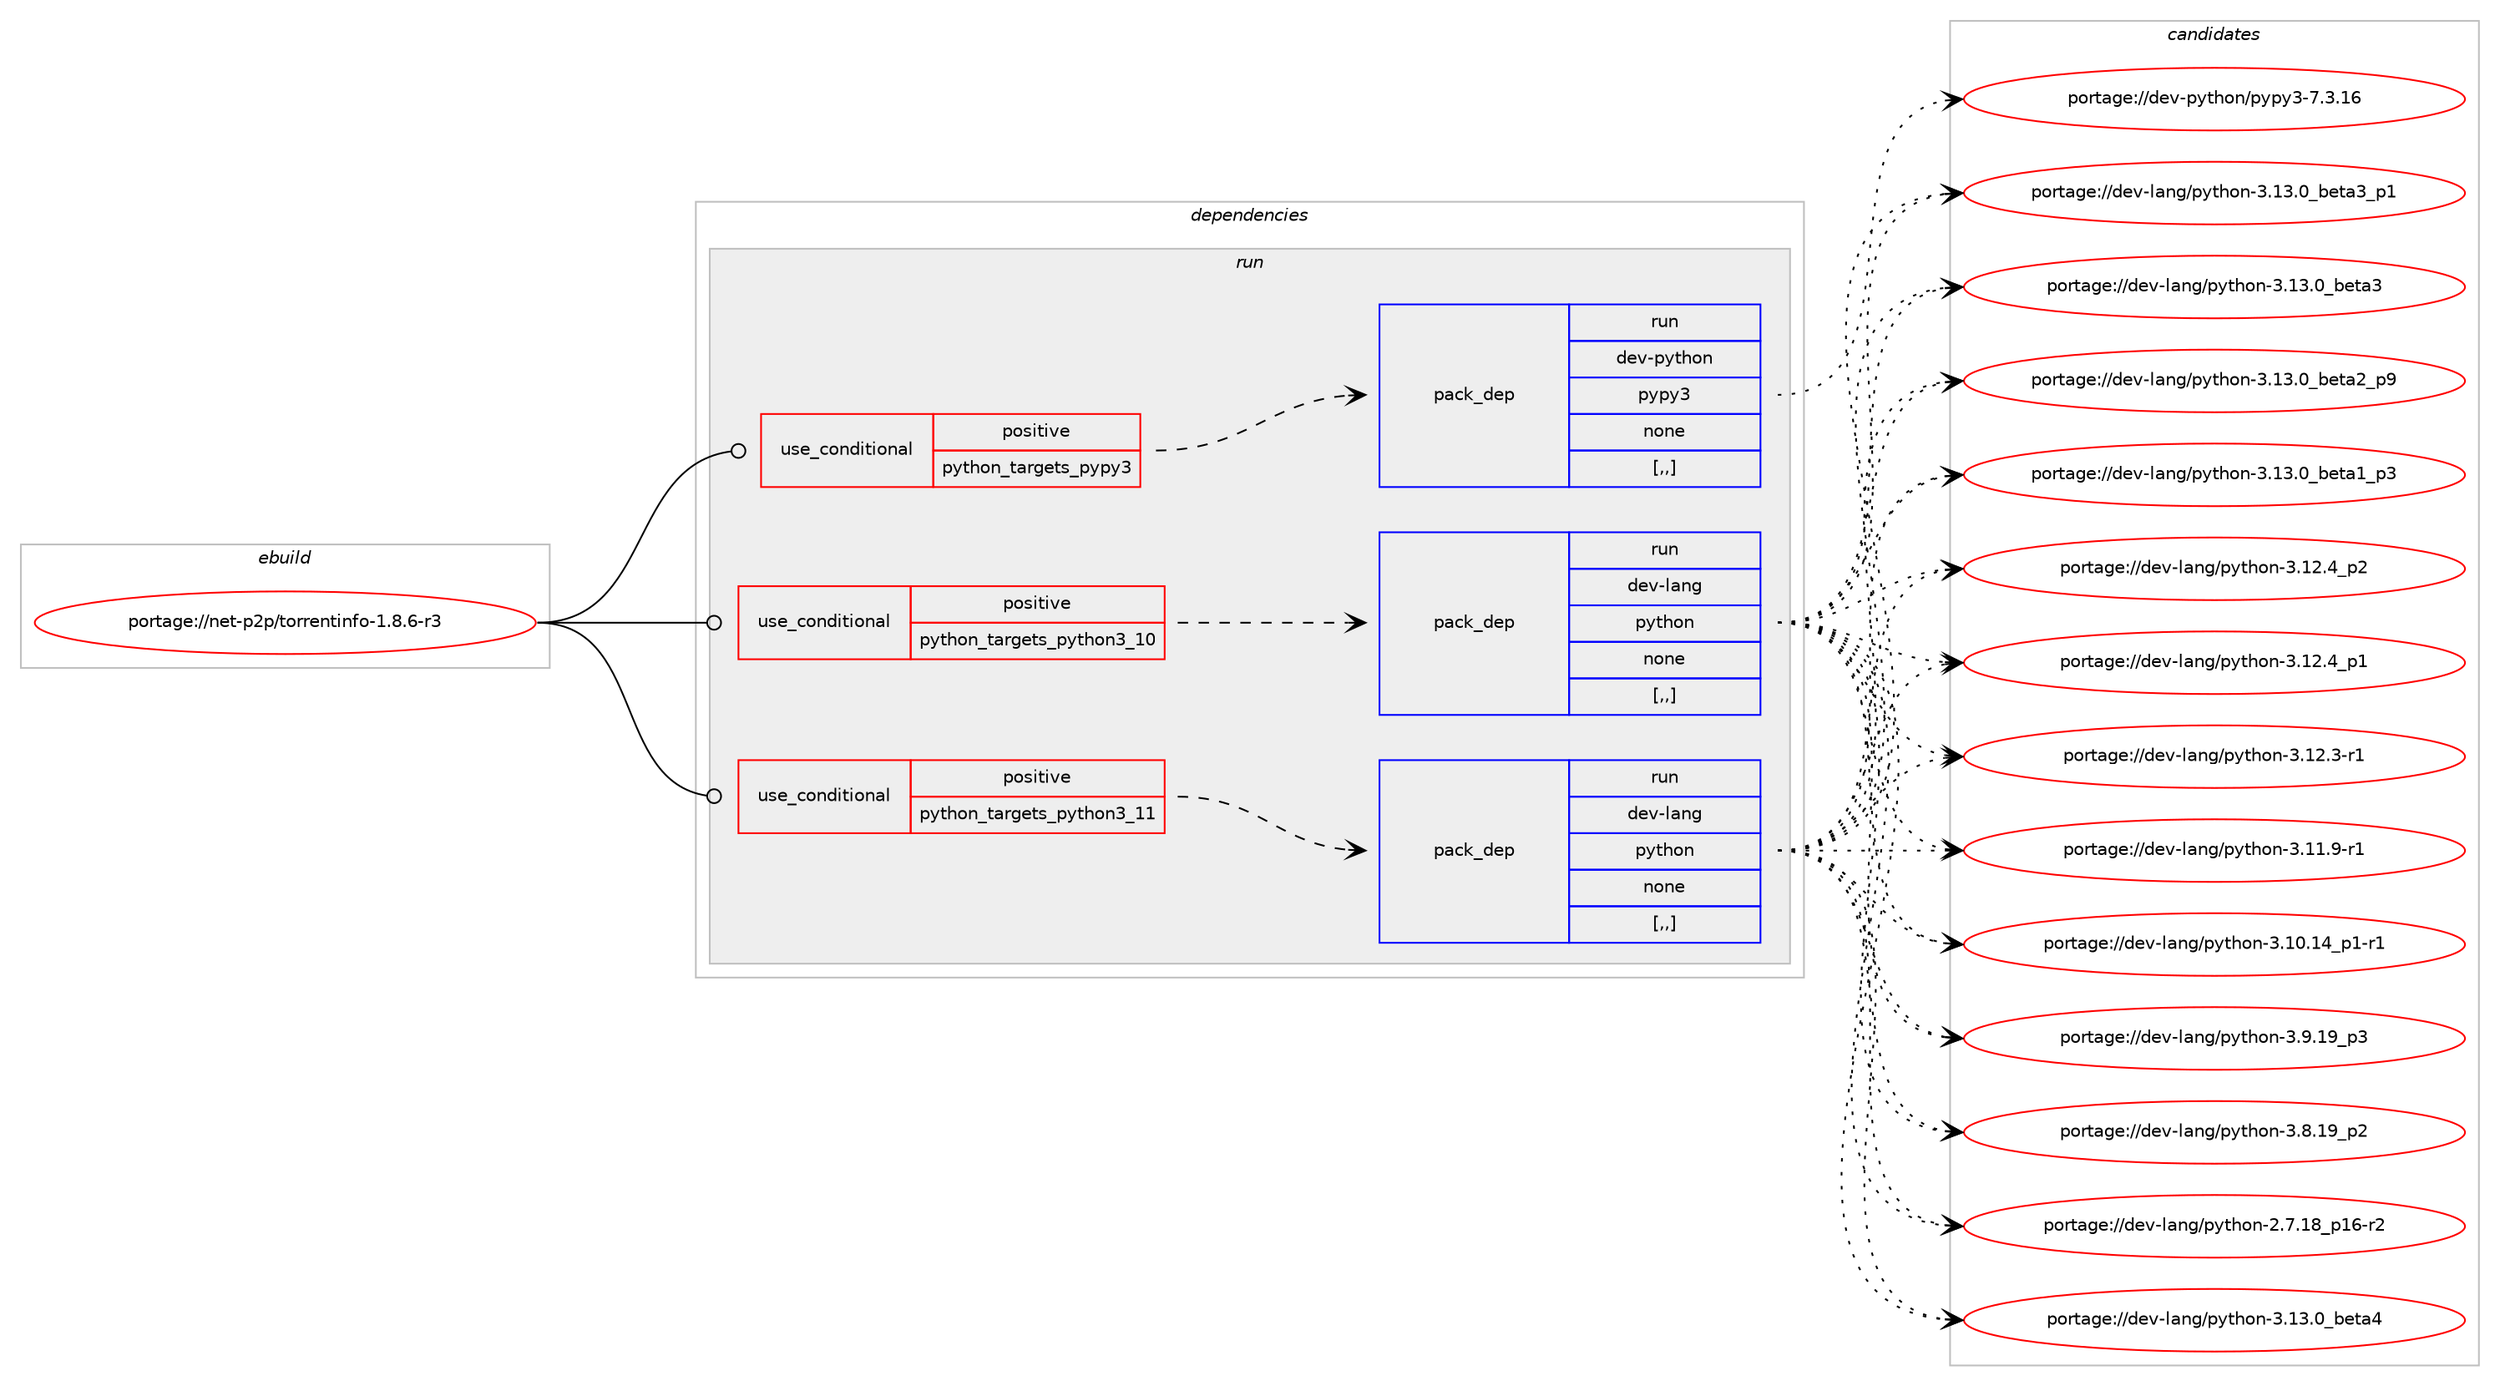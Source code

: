 digraph prolog {

# *************
# Graph options
# *************

newrank=true;
concentrate=true;
compound=true;
graph [rankdir=LR,fontname=Helvetica,fontsize=10,ranksep=1.5];#, ranksep=2.5, nodesep=0.2];
edge  [arrowhead=vee];
node  [fontname=Helvetica,fontsize=10];

# **********
# The ebuild
# **********

subgraph cluster_leftcol {
color=gray;
label=<<i>ebuild</i>>;
id [label="portage://net-p2p/torrentinfo-1.8.6-r3", color=red, width=4, href="../net-p2p/torrentinfo-1.8.6-r3.svg"];
}

# ****************
# The dependencies
# ****************

subgraph cluster_midcol {
color=gray;
label=<<i>dependencies</i>>;
subgraph cluster_compile {
fillcolor="#eeeeee";
style=filled;
label=<<i>compile</i>>;
}
subgraph cluster_compileandrun {
fillcolor="#eeeeee";
style=filled;
label=<<i>compile and run</i>>;
}
subgraph cluster_run {
fillcolor="#eeeeee";
style=filled;
label=<<i>run</i>>;
subgraph cond100768 {
dependency382220 [label=<<TABLE BORDER="0" CELLBORDER="1" CELLSPACING="0" CELLPADDING="4"><TR><TD ROWSPAN="3" CELLPADDING="10">use_conditional</TD></TR><TR><TD>positive</TD></TR><TR><TD>python_targets_pypy3</TD></TR></TABLE>>, shape=none, color=red];
subgraph pack278707 {
dependency382221 [label=<<TABLE BORDER="0" CELLBORDER="1" CELLSPACING="0" CELLPADDING="4" WIDTH="220"><TR><TD ROWSPAN="6" CELLPADDING="30">pack_dep</TD></TR><TR><TD WIDTH="110">run</TD></TR><TR><TD>dev-python</TD></TR><TR><TD>pypy3</TD></TR><TR><TD>none</TD></TR><TR><TD>[,,]</TD></TR></TABLE>>, shape=none, color=blue];
}
dependency382220:e -> dependency382221:w [weight=20,style="dashed",arrowhead="vee"];
}
id:e -> dependency382220:w [weight=20,style="solid",arrowhead="odot"];
subgraph cond100769 {
dependency382222 [label=<<TABLE BORDER="0" CELLBORDER="1" CELLSPACING="0" CELLPADDING="4"><TR><TD ROWSPAN="3" CELLPADDING="10">use_conditional</TD></TR><TR><TD>positive</TD></TR><TR><TD>python_targets_python3_10</TD></TR></TABLE>>, shape=none, color=red];
subgraph pack278708 {
dependency382223 [label=<<TABLE BORDER="0" CELLBORDER="1" CELLSPACING="0" CELLPADDING="4" WIDTH="220"><TR><TD ROWSPAN="6" CELLPADDING="30">pack_dep</TD></TR><TR><TD WIDTH="110">run</TD></TR><TR><TD>dev-lang</TD></TR><TR><TD>python</TD></TR><TR><TD>none</TD></TR><TR><TD>[,,]</TD></TR></TABLE>>, shape=none, color=blue];
}
dependency382222:e -> dependency382223:w [weight=20,style="dashed",arrowhead="vee"];
}
id:e -> dependency382222:w [weight=20,style="solid",arrowhead="odot"];
subgraph cond100770 {
dependency382224 [label=<<TABLE BORDER="0" CELLBORDER="1" CELLSPACING="0" CELLPADDING="4"><TR><TD ROWSPAN="3" CELLPADDING="10">use_conditional</TD></TR><TR><TD>positive</TD></TR><TR><TD>python_targets_python3_11</TD></TR></TABLE>>, shape=none, color=red];
subgraph pack278709 {
dependency382225 [label=<<TABLE BORDER="0" CELLBORDER="1" CELLSPACING="0" CELLPADDING="4" WIDTH="220"><TR><TD ROWSPAN="6" CELLPADDING="30">pack_dep</TD></TR><TR><TD WIDTH="110">run</TD></TR><TR><TD>dev-lang</TD></TR><TR><TD>python</TD></TR><TR><TD>none</TD></TR><TR><TD>[,,]</TD></TR></TABLE>>, shape=none, color=blue];
}
dependency382224:e -> dependency382225:w [weight=20,style="dashed",arrowhead="vee"];
}
id:e -> dependency382224:w [weight=20,style="solid",arrowhead="odot"];
}
}

# **************
# The candidates
# **************

subgraph cluster_choices {
rank=same;
color=gray;
label=<<i>candidates</i>>;

subgraph choice278707 {
color=black;
nodesep=1;
choice10010111845112121116104111110471121211121215145554651464954 [label="portage://dev-python/pypy3-7.3.16", color=red, width=4,href="../dev-python/pypy3-7.3.16.svg"];
dependency382221:e -> choice10010111845112121116104111110471121211121215145554651464954:w [style=dotted,weight="100"];
}
subgraph choice278708 {
color=black;
nodesep=1;
choice1001011184510897110103471121211161041111104551464951464895981011169752 [label="portage://dev-lang/python-3.13.0_beta4", color=red, width=4,href="../dev-lang/python-3.13.0_beta4.svg"];
choice10010111845108971101034711212111610411111045514649514648959810111697519511249 [label="portage://dev-lang/python-3.13.0_beta3_p1", color=red, width=4,href="../dev-lang/python-3.13.0_beta3_p1.svg"];
choice1001011184510897110103471121211161041111104551464951464895981011169751 [label="portage://dev-lang/python-3.13.0_beta3", color=red, width=4,href="../dev-lang/python-3.13.0_beta3.svg"];
choice10010111845108971101034711212111610411111045514649514648959810111697509511257 [label="portage://dev-lang/python-3.13.0_beta2_p9", color=red, width=4,href="../dev-lang/python-3.13.0_beta2_p9.svg"];
choice10010111845108971101034711212111610411111045514649514648959810111697499511251 [label="portage://dev-lang/python-3.13.0_beta1_p3", color=red, width=4,href="../dev-lang/python-3.13.0_beta1_p3.svg"];
choice100101118451089711010347112121116104111110455146495046529511250 [label="portage://dev-lang/python-3.12.4_p2", color=red, width=4,href="../dev-lang/python-3.12.4_p2.svg"];
choice100101118451089711010347112121116104111110455146495046529511249 [label="portage://dev-lang/python-3.12.4_p1", color=red, width=4,href="../dev-lang/python-3.12.4_p1.svg"];
choice100101118451089711010347112121116104111110455146495046514511449 [label="portage://dev-lang/python-3.12.3-r1", color=red, width=4,href="../dev-lang/python-3.12.3-r1.svg"];
choice100101118451089711010347112121116104111110455146494946574511449 [label="portage://dev-lang/python-3.11.9-r1", color=red, width=4,href="../dev-lang/python-3.11.9-r1.svg"];
choice100101118451089711010347112121116104111110455146494846495295112494511449 [label="portage://dev-lang/python-3.10.14_p1-r1", color=red, width=4,href="../dev-lang/python-3.10.14_p1-r1.svg"];
choice100101118451089711010347112121116104111110455146574649579511251 [label="portage://dev-lang/python-3.9.19_p3", color=red, width=4,href="../dev-lang/python-3.9.19_p3.svg"];
choice100101118451089711010347112121116104111110455146564649579511250 [label="portage://dev-lang/python-3.8.19_p2", color=red, width=4,href="../dev-lang/python-3.8.19_p2.svg"];
choice100101118451089711010347112121116104111110455046554649569511249544511450 [label="portage://dev-lang/python-2.7.18_p16-r2", color=red, width=4,href="../dev-lang/python-2.7.18_p16-r2.svg"];
dependency382223:e -> choice1001011184510897110103471121211161041111104551464951464895981011169752:w [style=dotted,weight="100"];
dependency382223:e -> choice10010111845108971101034711212111610411111045514649514648959810111697519511249:w [style=dotted,weight="100"];
dependency382223:e -> choice1001011184510897110103471121211161041111104551464951464895981011169751:w [style=dotted,weight="100"];
dependency382223:e -> choice10010111845108971101034711212111610411111045514649514648959810111697509511257:w [style=dotted,weight="100"];
dependency382223:e -> choice10010111845108971101034711212111610411111045514649514648959810111697499511251:w [style=dotted,weight="100"];
dependency382223:e -> choice100101118451089711010347112121116104111110455146495046529511250:w [style=dotted,weight="100"];
dependency382223:e -> choice100101118451089711010347112121116104111110455146495046529511249:w [style=dotted,weight="100"];
dependency382223:e -> choice100101118451089711010347112121116104111110455146495046514511449:w [style=dotted,weight="100"];
dependency382223:e -> choice100101118451089711010347112121116104111110455146494946574511449:w [style=dotted,weight="100"];
dependency382223:e -> choice100101118451089711010347112121116104111110455146494846495295112494511449:w [style=dotted,weight="100"];
dependency382223:e -> choice100101118451089711010347112121116104111110455146574649579511251:w [style=dotted,weight="100"];
dependency382223:e -> choice100101118451089711010347112121116104111110455146564649579511250:w [style=dotted,weight="100"];
dependency382223:e -> choice100101118451089711010347112121116104111110455046554649569511249544511450:w [style=dotted,weight="100"];
}
subgraph choice278709 {
color=black;
nodesep=1;
choice1001011184510897110103471121211161041111104551464951464895981011169752 [label="portage://dev-lang/python-3.13.0_beta4", color=red, width=4,href="../dev-lang/python-3.13.0_beta4.svg"];
choice10010111845108971101034711212111610411111045514649514648959810111697519511249 [label="portage://dev-lang/python-3.13.0_beta3_p1", color=red, width=4,href="../dev-lang/python-3.13.0_beta3_p1.svg"];
choice1001011184510897110103471121211161041111104551464951464895981011169751 [label="portage://dev-lang/python-3.13.0_beta3", color=red, width=4,href="../dev-lang/python-3.13.0_beta3.svg"];
choice10010111845108971101034711212111610411111045514649514648959810111697509511257 [label="portage://dev-lang/python-3.13.0_beta2_p9", color=red, width=4,href="../dev-lang/python-3.13.0_beta2_p9.svg"];
choice10010111845108971101034711212111610411111045514649514648959810111697499511251 [label="portage://dev-lang/python-3.13.0_beta1_p3", color=red, width=4,href="../dev-lang/python-3.13.0_beta1_p3.svg"];
choice100101118451089711010347112121116104111110455146495046529511250 [label="portage://dev-lang/python-3.12.4_p2", color=red, width=4,href="../dev-lang/python-3.12.4_p2.svg"];
choice100101118451089711010347112121116104111110455146495046529511249 [label="portage://dev-lang/python-3.12.4_p1", color=red, width=4,href="../dev-lang/python-3.12.4_p1.svg"];
choice100101118451089711010347112121116104111110455146495046514511449 [label="portage://dev-lang/python-3.12.3-r1", color=red, width=4,href="../dev-lang/python-3.12.3-r1.svg"];
choice100101118451089711010347112121116104111110455146494946574511449 [label="portage://dev-lang/python-3.11.9-r1", color=red, width=4,href="../dev-lang/python-3.11.9-r1.svg"];
choice100101118451089711010347112121116104111110455146494846495295112494511449 [label="portage://dev-lang/python-3.10.14_p1-r1", color=red, width=4,href="../dev-lang/python-3.10.14_p1-r1.svg"];
choice100101118451089711010347112121116104111110455146574649579511251 [label="portage://dev-lang/python-3.9.19_p3", color=red, width=4,href="../dev-lang/python-3.9.19_p3.svg"];
choice100101118451089711010347112121116104111110455146564649579511250 [label="portage://dev-lang/python-3.8.19_p2", color=red, width=4,href="../dev-lang/python-3.8.19_p2.svg"];
choice100101118451089711010347112121116104111110455046554649569511249544511450 [label="portage://dev-lang/python-2.7.18_p16-r2", color=red, width=4,href="../dev-lang/python-2.7.18_p16-r2.svg"];
dependency382225:e -> choice1001011184510897110103471121211161041111104551464951464895981011169752:w [style=dotted,weight="100"];
dependency382225:e -> choice10010111845108971101034711212111610411111045514649514648959810111697519511249:w [style=dotted,weight="100"];
dependency382225:e -> choice1001011184510897110103471121211161041111104551464951464895981011169751:w [style=dotted,weight="100"];
dependency382225:e -> choice10010111845108971101034711212111610411111045514649514648959810111697509511257:w [style=dotted,weight="100"];
dependency382225:e -> choice10010111845108971101034711212111610411111045514649514648959810111697499511251:w [style=dotted,weight="100"];
dependency382225:e -> choice100101118451089711010347112121116104111110455146495046529511250:w [style=dotted,weight="100"];
dependency382225:e -> choice100101118451089711010347112121116104111110455146495046529511249:w [style=dotted,weight="100"];
dependency382225:e -> choice100101118451089711010347112121116104111110455146495046514511449:w [style=dotted,weight="100"];
dependency382225:e -> choice100101118451089711010347112121116104111110455146494946574511449:w [style=dotted,weight="100"];
dependency382225:e -> choice100101118451089711010347112121116104111110455146494846495295112494511449:w [style=dotted,weight="100"];
dependency382225:e -> choice100101118451089711010347112121116104111110455146574649579511251:w [style=dotted,weight="100"];
dependency382225:e -> choice100101118451089711010347112121116104111110455146564649579511250:w [style=dotted,weight="100"];
dependency382225:e -> choice100101118451089711010347112121116104111110455046554649569511249544511450:w [style=dotted,weight="100"];
}
}

}

